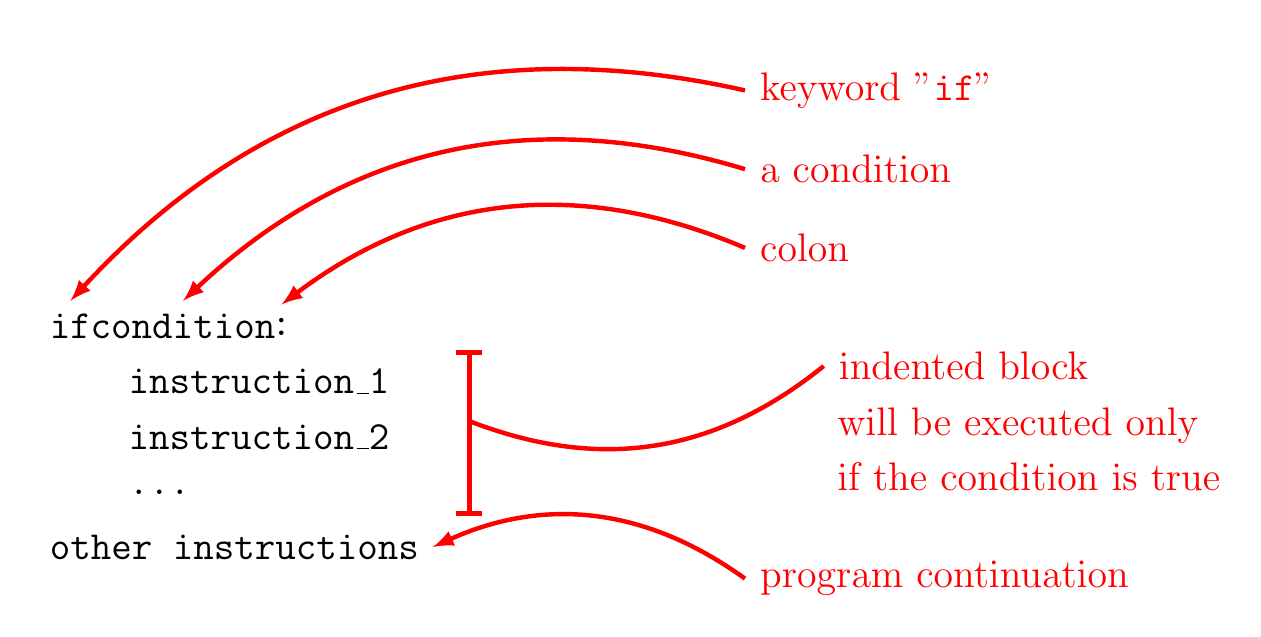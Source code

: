 \usetikzlibrary{positioning}
\begin{tikzpicture}[scale=1, every node/.style={transform shape}]
\Large
\node[right] (A) at (0,0) {\texttt{if}};
\node[right,right=-0.7em of A] (B)  {\texttt{condition}};
\node[right,right=-0.8em of B] (C) {\texttt{:}};


\node[right] (E) at (1,-0.7) {\texttt{instruction\_1}};
\node[right] at (1,-1.4) {\texttt{instruction\_2}};
\node[right] at (1,-2.1) {\texttt{...}};
\node[right] (F) at (0,-2.8) {\texttt{other instructions}};

 \draw[<-,>=latex,ultra thick, red]  (A.north) to[bend left] (9,3) node[right] {keyword "\texttt{if}"};
 \draw[<-,>=latex,ultra thick, red]  (B.north) to[bend left] (9,2) node[right] {a condition};
 \draw[<-,>=latex,ultra thick, red]  (C.north) to[bend left] (9,1) node[right] {colon};

 \draw[|-|,ultra thick, red] (5.5,-0.3)--++(0,-2.1);
 \draw[ultra thick, red]  (5.5,-1.2) to[bend right] (10,-0.5) node[right] {indented block};
 \node[right,red]  at (10,-1.25) {will be executed only};
 \node[right,red]  at (10,-1.9) {if the condition is true};

 \draw[<-,>=latex,ultra thick, red]    (F.east)  to[bend left] (9,-3.2) node[right] {program continuation};

\end{tikzpicture}